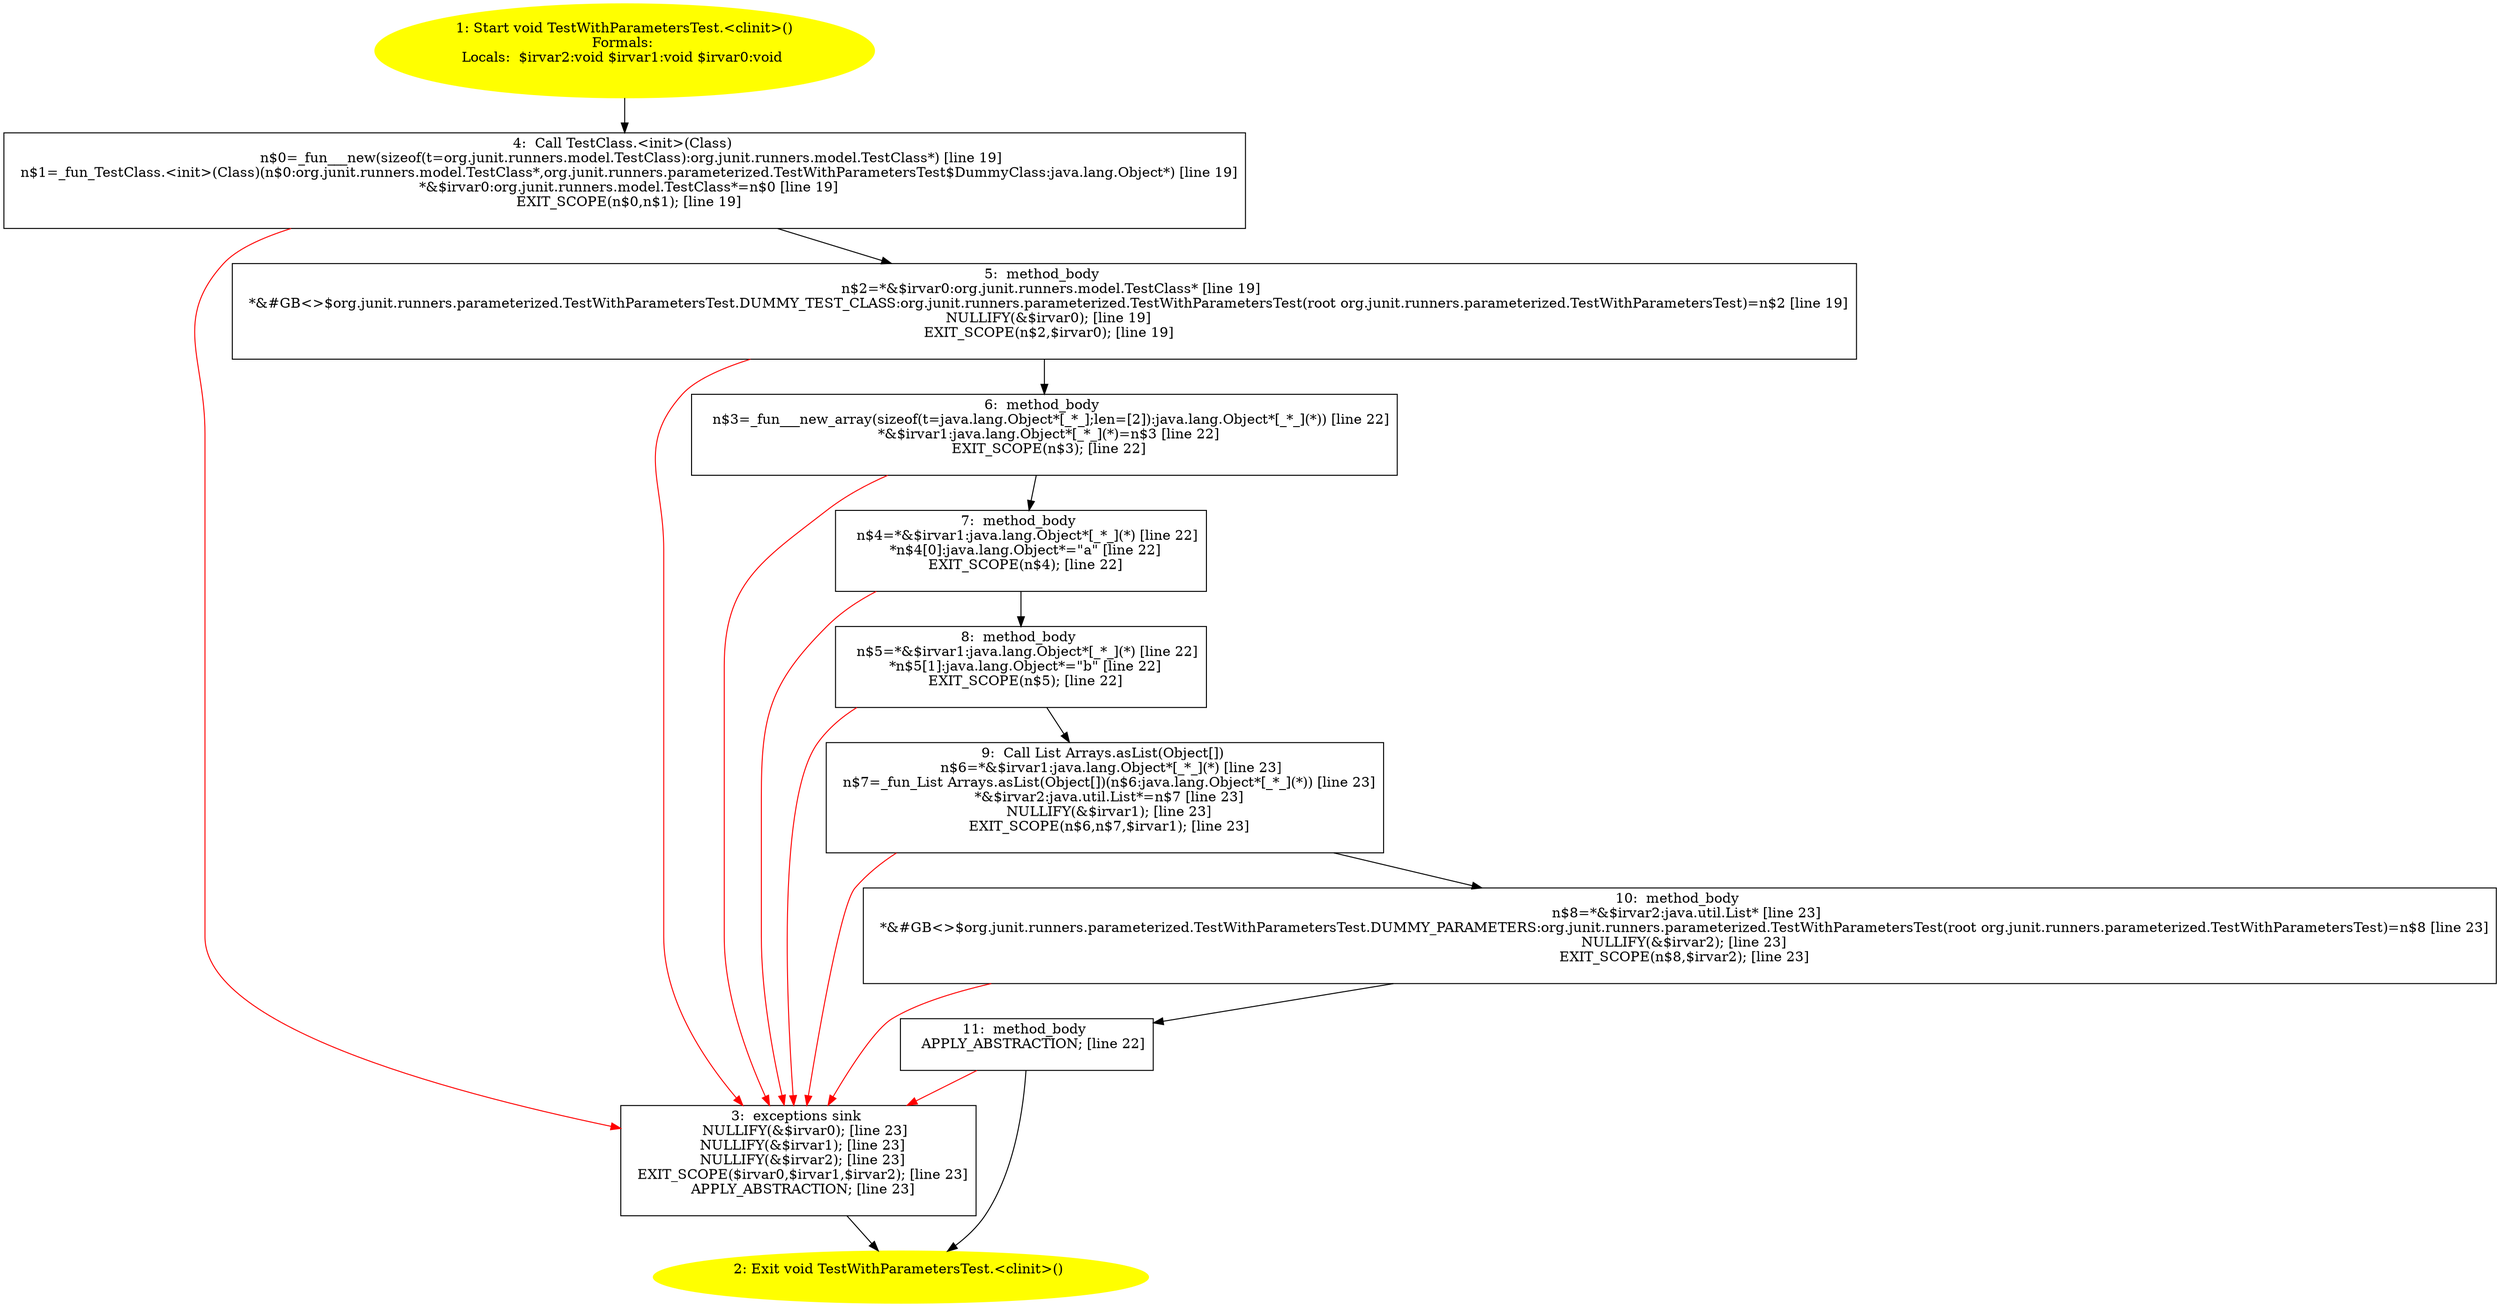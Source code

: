 /* @generated */
digraph cfg {
"org.junit.runners.parameterized.TestWithParametersTest.<clinit>():void.83360ab6f983b21d3f85d90ba8f95e6f_1" [label="1: Start void TestWithParametersTest.<clinit>()\nFormals: \nLocals:  $irvar2:void $irvar1:void $irvar0:void \n  " color=yellow style=filled]
	

	 "org.junit.runners.parameterized.TestWithParametersTest.<clinit>():void.83360ab6f983b21d3f85d90ba8f95e6f_1" -> "org.junit.runners.parameterized.TestWithParametersTest.<clinit>():void.83360ab6f983b21d3f85d90ba8f95e6f_4" ;
"org.junit.runners.parameterized.TestWithParametersTest.<clinit>():void.83360ab6f983b21d3f85d90ba8f95e6f_2" [label="2: Exit void TestWithParametersTest.<clinit>() \n  " color=yellow style=filled]
	

"org.junit.runners.parameterized.TestWithParametersTest.<clinit>():void.83360ab6f983b21d3f85d90ba8f95e6f_3" [label="3:  exceptions sink \n   NULLIFY(&$irvar0); [line 23]\n  NULLIFY(&$irvar1); [line 23]\n  NULLIFY(&$irvar2); [line 23]\n  EXIT_SCOPE($irvar0,$irvar1,$irvar2); [line 23]\n  APPLY_ABSTRACTION; [line 23]\n " shape="box"]
	

	 "org.junit.runners.parameterized.TestWithParametersTest.<clinit>():void.83360ab6f983b21d3f85d90ba8f95e6f_3" -> "org.junit.runners.parameterized.TestWithParametersTest.<clinit>():void.83360ab6f983b21d3f85d90ba8f95e6f_2" ;
"org.junit.runners.parameterized.TestWithParametersTest.<clinit>():void.83360ab6f983b21d3f85d90ba8f95e6f_4" [label="4:  Call TestClass.<init>(Class) \n   n$0=_fun___new(sizeof(t=org.junit.runners.model.TestClass):org.junit.runners.model.TestClass*) [line 19]\n  n$1=_fun_TestClass.<init>(Class)(n$0:org.junit.runners.model.TestClass*,org.junit.runners.parameterized.TestWithParametersTest$DummyClass:java.lang.Object*) [line 19]\n  *&$irvar0:org.junit.runners.model.TestClass*=n$0 [line 19]\n  EXIT_SCOPE(n$0,n$1); [line 19]\n " shape="box"]
	

	 "org.junit.runners.parameterized.TestWithParametersTest.<clinit>():void.83360ab6f983b21d3f85d90ba8f95e6f_4" -> "org.junit.runners.parameterized.TestWithParametersTest.<clinit>():void.83360ab6f983b21d3f85d90ba8f95e6f_5" ;
	 "org.junit.runners.parameterized.TestWithParametersTest.<clinit>():void.83360ab6f983b21d3f85d90ba8f95e6f_4" -> "org.junit.runners.parameterized.TestWithParametersTest.<clinit>():void.83360ab6f983b21d3f85d90ba8f95e6f_3" [color="red" ];
"org.junit.runners.parameterized.TestWithParametersTest.<clinit>():void.83360ab6f983b21d3f85d90ba8f95e6f_5" [label="5:  method_body \n   n$2=*&$irvar0:org.junit.runners.model.TestClass* [line 19]\n  *&#GB<>$org.junit.runners.parameterized.TestWithParametersTest.DUMMY_TEST_CLASS:org.junit.runners.parameterized.TestWithParametersTest(root org.junit.runners.parameterized.TestWithParametersTest)=n$2 [line 19]\n  NULLIFY(&$irvar0); [line 19]\n  EXIT_SCOPE(n$2,$irvar0); [line 19]\n " shape="box"]
	

	 "org.junit.runners.parameterized.TestWithParametersTest.<clinit>():void.83360ab6f983b21d3f85d90ba8f95e6f_5" -> "org.junit.runners.parameterized.TestWithParametersTest.<clinit>():void.83360ab6f983b21d3f85d90ba8f95e6f_6" ;
	 "org.junit.runners.parameterized.TestWithParametersTest.<clinit>():void.83360ab6f983b21d3f85d90ba8f95e6f_5" -> "org.junit.runners.parameterized.TestWithParametersTest.<clinit>():void.83360ab6f983b21d3f85d90ba8f95e6f_3" [color="red" ];
"org.junit.runners.parameterized.TestWithParametersTest.<clinit>():void.83360ab6f983b21d3f85d90ba8f95e6f_6" [label="6:  method_body \n   n$3=_fun___new_array(sizeof(t=java.lang.Object*[_*_];len=[2]):java.lang.Object*[_*_](*)) [line 22]\n  *&$irvar1:java.lang.Object*[_*_](*)=n$3 [line 22]\n  EXIT_SCOPE(n$3); [line 22]\n " shape="box"]
	

	 "org.junit.runners.parameterized.TestWithParametersTest.<clinit>():void.83360ab6f983b21d3f85d90ba8f95e6f_6" -> "org.junit.runners.parameterized.TestWithParametersTest.<clinit>():void.83360ab6f983b21d3f85d90ba8f95e6f_7" ;
	 "org.junit.runners.parameterized.TestWithParametersTest.<clinit>():void.83360ab6f983b21d3f85d90ba8f95e6f_6" -> "org.junit.runners.parameterized.TestWithParametersTest.<clinit>():void.83360ab6f983b21d3f85d90ba8f95e6f_3" [color="red" ];
"org.junit.runners.parameterized.TestWithParametersTest.<clinit>():void.83360ab6f983b21d3f85d90ba8f95e6f_7" [label="7:  method_body \n   n$4=*&$irvar1:java.lang.Object*[_*_](*) [line 22]\n  *n$4[0]:java.lang.Object*=\"a\" [line 22]\n  EXIT_SCOPE(n$4); [line 22]\n " shape="box"]
	

	 "org.junit.runners.parameterized.TestWithParametersTest.<clinit>():void.83360ab6f983b21d3f85d90ba8f95e6f_7" -> "org.junit.runners.parameterized.TestWithParametersTest.<clinit>():void.83360ab6f983b21d3f85d90ba8f95e6f_8" ;
	 "org.junit.runners.parameterized.TestWithParametersTest.<clinit>():void.83360ab6f983b21d3f85d90ba8f95e6f_7" -> "org.junit.runners.parameterized.TestWithParametersTest.<clinit>():void.83360ab6f983b21d3f85d90ba8f95e6f_3" [color="red" ];
"org.junit.runners.parameterized.TestWithParametersTest.<clinit>():void.83360ab6f983b21d3f85d90ba8f95e6f_8" [label="8:  method_body \n   n$5=*&$irvar1:java.lang.Object*[_*_](*) [line 22]\n  *n$5[1]:java.lang.Object*=\"b\" [line 22]\n  EXIT_SCOPE(n$5); [line 22]\n " shape="box"]
	

	 "org.junit.runners.parameterized.TestWithParametersTest.<clinit>():void.83360ab6f983b21d3f85d90ba8f95e6f_8" -> "org.junit.runners.parameterized.TestWithParametersTest.<clinit>():void.83360ab6f983b21d3f85d90ba8f95e6f_9" ;
	 "org.junit.runners.parameterized.TestWithParametersTest.<clinit>():void.83360ab6f983b21d3f85d90ba8f95e6f_8" -> "org.junit.runners.parameterized.TestWithParametersTest.<clinit>():void.83360ab6f983b21d3f85d90ba8f95e6f_3" [color="red" ];
"org.junit.runners.parameterized.TestWithParametersTest.<clinit>():void.83360ab6f983b21d3f85d90ba8f95e6f_9" [label="9:  Call List Arrays.asList(Object[]) \n   n$6=*&$irvar1:java.lang.Object*[_*_](*) [line 23]\n  n$7=_fun_List Arrays.asList(Object[])(n$6:java.lang.Object*[_*_](*)) [line 23]\n  *&$irvar2:java.util.List*=n$7 [line 23]\n  NULLIFY(&$irvar1); [line 23]\n  EXIT_SCOPE(n$6,n$7,$irvar1); [line 23]\n " shape="box"]
	

	 "org.junit.runners.parameterized.TestWithParametersTest.<clinit>():void.83360ab6f983b21d3f85d90ba8f95e6f_9" -> "org.junit.runners.parameterized.TestWithParametersTest.<clinit>():void.83360ab6f983b21d3f85d90ba8f95e6f_10" ;
	 "org.junit.runners.parameterized.TestWithParametersTest.<clinit>():void.83360ab6f983b21d3f85d90ba8f95e6f_9" -> "org.junit.runners.parameterized.TestWithParametersTest.<clinit>():void.83360ab6f983b21d3f85d90ba8f95e6f_3" [color="red" ];
"org.junit.runners.parameterized.TestWithParametersTest.<clinit>():void.83360ab6f983b21d3f85d90ba8f95e6f_10" [label="10:  method_body \n   n$8=*&$irvar2:java.util.List* [line 23]\n  *&#GB<>$org.junit.runners.parameterized.TestWithParametersTest.DUMMY_PARAMETERS:org.junit.runners.parameterized.TestWithParametersTest(root org.junit.runners.parameterized.TestWithParametersTest)=n$8 [line 23]\n  NULLIFY(&$irvar2); [line 23]\n  EXIT_SCOPE(n$8,$irvar2); [line 23]\n " shape="box"]
	

	 "org.junit.runners.parameterized.TestWithParametersTest.<clinit>():void.83360ab6f983b21d3f85d90ba8f95e6f_10" -> "org.junit.runners.parameterized.TestWithParametersTest.<clinit>():void.83360ab6f983b21d3f85d90ba8f95e6f_11" ;
	 "org.junit.runners.parameterized.TestWithParametersTest.<clinit>():void.83360ab6f983b21d3f85d90ba8f95e6f_10" -> "org.junit.runners.parameterized.TestWithParametersTest.<clinit>():void.83360ab6f983b21d3f85d90ba8f95e6f_3" [color="red" ];
"org.junit.runners.parameterized.TestWithParametersTest.<clinit>():void.83360ab6f983b21d3f85d90ba8f95e6f_11" [label="11:  method_body \n   APPLY_ABSTRACTION; [line 22]\n " shape="box"]
	

	 "org.junit.runners.parameterized.TestWithParametersTest.<clinit>():void.83360ab6f983b21d3f85d90ba8f95e6f_11" -> "org.junit.runners.parameterized.TestWithParametersTest.<clinit>():void.83360ab6f983b21d3f85d90ba8f95e6f_2" ;
	 "org.junit.runners.parameterized.TestWithParametersTest.<clinit>():void.83360ab6f983b21d3f85d90ba8f95e6f_11" -> "org.junit.runners.parameterized.TestWithParametersTest.<clinit>():void.83360ab6f983b21d3f85d90ba8f95e6f_3" [color="red" ];
}
